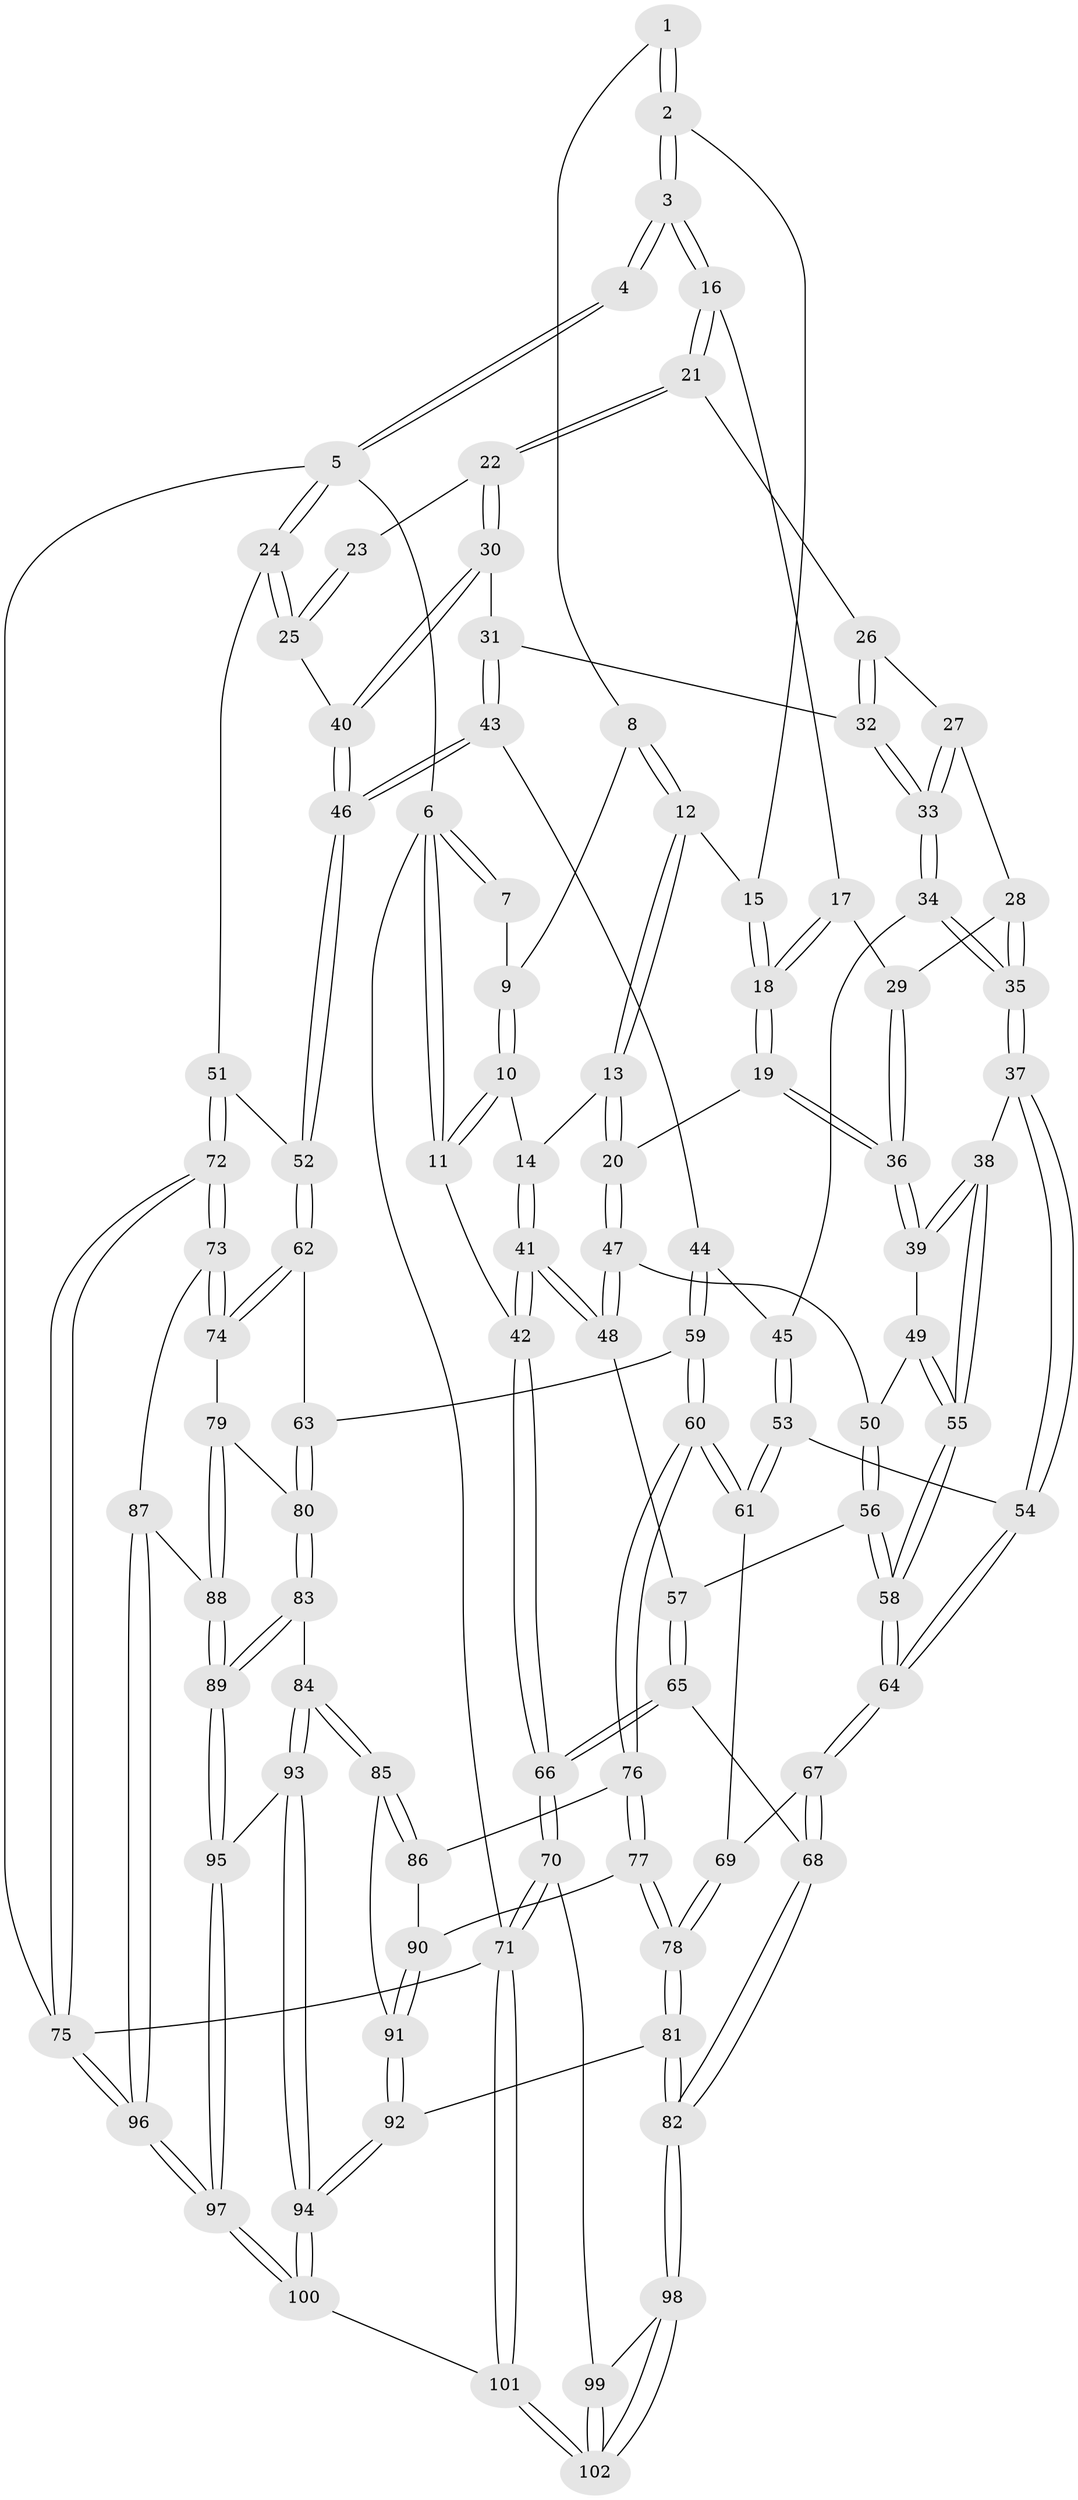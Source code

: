 // Generated by graph-tools (version 1.1) at 2025/11/02/21/25 10:11:13]
// undirected, 102 vertices, 252 edges
graph export_dot {
graph [start="1"]
  node [color=gray90,style=filled];
  1 [pos="+0.1823071650216265+0"];
  2 [pos="+0.47977078392323+0"];
  3 [pos="+0.579143080334276+0"];
  4 [pos="+1+0"];
  5 [pos="+1+0"];
  6 [pos="+0+0"];
  7 [pos="+0+0"];
  8 [pos="+0.19855543698741393+0.07266590950869563"];
  9 [pos="+0.1121495653832785+0.047097403294642536"];
  10 [pos="+0.07095302942920084+0.13275043192761557"];
  11 [pos="+0+0.1715563253627889"];
  12 [pos="+0.22440629585591143+0.09312762354255076"];
  13 [pos="+0.2172324527314246+0.2125484651248571"];
  14 [pos="+0.16628186437859785+0.2138177545257991"];
  15 [pos="+0.3722078996722842+0"];
  16 [pos="+0.5857299218261134+0"];
  17 [pos="+0.4560444098621412+0.12310145427285166"];
  18 [pos="+0.3435414599262299+0.1970698382496261"];
  19 [pos="+0.3281238305159931+0.2328362206790162"];
  20 [pos="+0.22028504925797246+0.21508983225591527"];
  21 [pos="+0.6187869944393365+0"];
  22 [pos="+0.7559846122578999+0.13829504284791216"];
  23 [pos="+0.8695695817471777+0.10413078538165774"];
  24 [pos="+1+0.16830593765820703"];
  25 [pos="+0.9953691997021298+0.19255372033158383"];
  26 [pos="+0.5896084621908375+0.10653819949059261"];
  27 [pos="+0.5182431577891744+0.20771599435218022"];
  28 [pos="+0.48592855144997843+0.21960301217419906"];
  29 [pos="+0.44583145135856284+0.21529928760228575"];
  30 [pos="+0.7664020729180624+0.1778560142481698"];
  31 [pos="+0.6871995357644795+0.26981380944093636"];
  32 [pos="+0.6128959260644764+0.2540473236074116"];
  33 [pos="+0.560861288496779+0.3166662363042299"];
  34 [pos="+0.5581391039406911+0.3247326810114596"];
  35 [pos="+0.49129272528840834+0.34838204985078497"];
  36 [pos="+0.3577189195365208+0.2607228088888316"];
  37 [pos="+0.4654926283459815+0.3641258925791801"];
  38 [pos="+0.4234524165982099+0.35091478817810157"];
  39 [pos="+0.37884255193101257+0.31758342585393895"];
  40 [pos="+0.8439819799507984+0.26261081748943166"];
  41 [pos="+0+0.41444474512118534"];
  42 [pos="+0+0.41591593418859013"];
  43 [pos="+0.6958173755258588+0.35436535025571625"];
  44 [pos="+0.6774932247811759+0.3655530926730534"];
  45 [pos="+0.6068556466977654+0.36087321153461455"];
  46 [pos="+0.8403504949494371+0.37926655913394836"];
  47 [pos="+0.20696603378072623+0.3366016982211428"];
  48 [pos="+0.09453171004583938+0.4540481780436715"];
  49 [pos="+0.3132479888110476+0.3734070616526782"];
  50 [pos="+0.27732906934853735+0.3826205505190506"];
  51 [pos="+1+0.4493804977682305"];
  52 [pos="+0.8814323559931972+0.4521860027569727"];
  53 [pos="+0.5769471720719295+0.5172449380146268"];
  54 [pos="+0.4809360648151776+0.4195182581833362"];
  55 [pos="+0.33863884349845186+0.5095242639702082"];
  56 [pos="+0.23015469311298864+0.4881737219742952"];
  57 [pos="+0.1170554453538736+0.4697254619174131"];
  58 [pos="+0.32917696893391946+0.5555887523939694"];
  59 [pos="+0.6648136611758936+0.6040930919620693"];
  60 [pos="+0.6488736236193385+0.6080357856126034"];
  61 [pos="+0.6132333367829546+0.5952264339165415"];
  62 [pos="+0.7928590054837747+0.5686759246486977"];
  63 [pos="+0.733021700356316+0.6034185918499473"];
  64 [pos="+0.35050024164607174+0.5923213617566693"];
  65 [pos="+0.1702416659959259+0.6920237685632249"];
  66 [pos="+0+0.7159451457320724"];
  67 [pos="+0.35776831412652166+0.6188742875287276"];
  68 [pos="+0.2928734165142892+0.7464620901721244"];
  69 [pos="+0.5931178292157844+0.5992880375710493"];
  70 [pos="+0+0.7765097257474819"];
  71 [pos="+0+1"];
  72 [pos="+1+0.754409802901424"];
  73 [pos="+1+0.7561154986140097"];
  74 [pos="+0.983505825549559+0.7048075294784412"];
  75 [pos="+1+1"];
  76 [pos="+0.6346199647842476+0.6807413846931406"];
  77 [pos="+0.48549290281869595+0.7916287312805481"];
  78 [pos="+0.45840999836609025+0.7937594171760973"];
  79 [pos="+0.8634121336461367+0.7529444038139189"];
  80 [pos="+0.7897165029943124+0.7229949472457019"];
  81 [pos="+0.3370716480433067+0.8325765124696921"];
  82 [pos="+0.3098543310243438+0.832978597392033"];
  83 [pos="+0.7802210585137904+0.7865454022677831"];
  84 [pos="+0.6695137036661012+0.8287846405822952"];
  85 [pos="+0.6416967432837583+0.7689564517737881"];
  86 [pos="+0.6333908030473722+0.7324602903597067"];
  87 [pos="+0.9111918601142267+0.8599374205940009"];
  88 [pos="+0.8934562632595501+0.8581402780449024"];
  89 [pos="+0.8149204645951555+0.886169346513808"];
  90 [pos="+0.5423025681992629+0.8085433128683549"];
  91 [pos="+0.5628884101427571+0.8486340060961246"];
  92 [pos="+0.5646212214001359+0.9084942519708211"];
  93 [pos="+0.6700789529458744+0.8507817673741107"];
  94 [pos="+0.595646550571502+0.9399983283876049"];
  95 [pos="+0.7958559245843105+0.9128943617178414"];
  96 [pos="+1+1"];
  97 [pos="+0.7604321701479726+1"];
  98 [pos="+0.3072046480926156+0.8399804116799647"];
  99 [pos="+0+0.8268541861218823"];
  100 [pos="+0.6237606107047794+1"];
  101 [pos="+0.27889484649225843+1"];
  102 [pos="+0.2738239731649773+1"];
  1 -- 2;
  1 -- 2;
  1 -- 8;
  2 -- 3;
  2 -- 3;
  2 -- 15;
  3 -- 4;
  3 -- 4;
  3 -- 16;
  3 -- 16;
  4 -- 5;
  4 -- 5;
  5 -- 6;
  5 -- 24;
  5 -- 24;
  5 -- 75;
  6 -- 7;
  6 -- 7;
  6 -- 11;
  6 -- 11;
  6 -- 71;
  7 -- 9;
  8 -- 9;
  8 -- 12;
  8 -- 12;
  9 -- 10;
  9 -- 10;
  10 -- 11;
  10 -- 11;
  10 -- 14;
  11 -- 42;
  12 -- 13;
  12 -- 13;
  12 -- 15;
  13 -- 14;
  13 -- 20;
  13 -- 20;
  14 -- 41;
  14 -- 41;
  15 -- 18;
  15 -- 18;
  16 -- 17;
  16 -- 21;
  16 -- 21;
  17 -- 18;
  17 -- 18;
  17 -- 29;
  18 -- 19;
  18 -- 19;
  19 -- 20;
  19 -- 36;
  19 -- 36;
  20 -- 47;
  20 -- 47;
  21 -- 22;
  21 -- 22;
  21 -- 26;
  22 -- 23;
  22 -- 30;
  22 -- 30;
  23 -- 25;
  23 -- 25;
  24 -- 25;
  24 -- 25;
  24 -- 51;
  25 -- 40;
  26 -- 27;
  26 -- 32;
  26 -- 32;
  27 -- 28;
  27 -- 33;
  27 -- 33;
  28 -- 29;
  28 -- 35;
  28 -- 35;
  29 -- 36;
  29 -- 36;
  30 -- 31;
  30 -- 40;
  30 -- 40;
  31 -- 32;
  31 -- 43;
  31 -- 43;
  32 -- 33;
  32 -- 33;
  33 -- 34;
  33 -- 34;
  34 -- 35;
  34 -- 35;
  34 -- 45;
  35 -- 37;
  35 -- 37;
  36 -- 39;
  36 -- 39;
  37 -- 38;
  37 -- 54;
  37 -- 54;
  38 -- 39;
  38 -- 39;
  38 -- 55;
  38 -- 55;
  39 -- 49;
  40 -- 46;
  40 -- 46;
  41 -- 42;
  41 -- 42;
  41 -- 48;
  41 -- 48;
  42 -- 66;
  42 -- 66;
  43 -- 44;
  43 -- 46;
  43 -- 46;
  44 -- 45;
  44 -- 59;
  44 -- 59;
  45 -- 53;
  45 -- 53;
  46 -- 52;
  46 -- 52;
  47 -- 48;
  47 -- 48;
  47 -- 50;
  48 -- 57;
  49 -- 50;
  49 -- 55;
  49 -- 55;
  50 -- 56;
  50 -- 56;
  51 -- 52;
  51 -- 72;
  51 -- 72;
  52 -- 62;
  52 -- 62;
  53 -- 54;
  53 -- 61;
  53 -- 61;
  54 -- 64;
  54 -- 64;
  55 -- 58;
  55 -- 58;
  56 -- 57;
  56 -- 58;
  56 -- 58;
  57 -- 65;
  57 -- 65;
  58 -- 64;
  58 -- 64;
  59 -- 60;
  59 -- 60;
  59 -- 63;
  60 -- 61;
  60 -- 61;
  60 -- 76;
  60 -- 76;
  61 -- 69;
  62 -- 63;
  62 -- 74;
  62 -- 74;
  63 -- 80;
  63 -- 80;
  64 -- 67;
  64 -- 67;
  65 -- 66;
  65 -- 66;
  65 -- 68;
  66 -- 70;
  66 -- 70;
  67 -- 68;
  67 -- 68;
  67 -- 69;
  68 -- 82;
  68 -- 82;
  69 -- 78;
  69 -- 78;
  70 -- 71;
  70 -- 71;
  70 -- 99;
  71 -- 101;
  71 -- 101;
  71 -- 75;
  72 -- 73;
  72 -- 73;
  72 -- 75;
  72 -- 75;
  73 -- 74;
  73 -- 74;
  73 -- 87;
  74 -- 79;
  75 -- 96;
  75 -- 96;
  76 -- 77;
  76 -- 77;
  76 -- 86;
  77 -- 78;
  77 -- 78;
  77 -- 90;
  78 -- 81;
  78 -- 81;
  79 -- 80;
  79 -- 88;
  79 -- 88;
  80 -- 83;
  80 -- 83;
  81 -- 82;
  81 -- 82;
  81 -- 92;
  82 -- 98;
  82 -- 98;
  83 -- 84;
  83 -- 89;
  83 -- 89;
  84 -- 85;
  84 -- 85;
  84 -- 93;
  84 -- 93;
  85 -- 86;
  85 -- 86;
  85 -- 91;
  86 -- 90;
  87 -- 88;
  87 -- 96;
  87 -- 96;
  88 -- 89;
  88 -- 89;
  89 -- 95;
  89 -- 95;
  90 -- 91;
  90 -- 91;
  91 -- 92;
  91 -- 92;
  92 -- 94;
  92 -- 94;
  93 -- 94;
  93 -- 94;
  93 -- 95;
  94 -- 100;
  94 -- 100;
  95 -- 97;
  95 -- 97;
  96 -- 97;
  96 -- 97;
  97 -- 100;
  97 -- 100;
  98 -- 99;
  98 -- 102;
  98 -- 102;
  99 -- 102;
  99 -- 102;
  100 -- 101;
  101 -- 102;
  101 -- 102;
}
